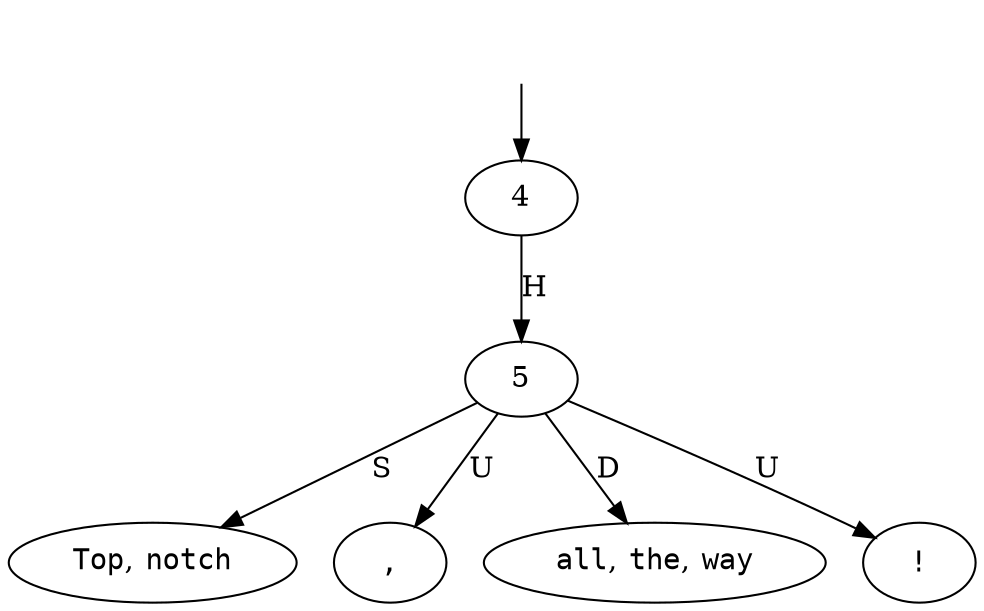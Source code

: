 digraph "339176-0007" {
  top [ style=invis ];
  top -> 4;
  0 [ shape=oval, label=<<table align="center" border="0" cellspacing="0"><tr><td colspan="2"><font face="Courier">Top</font>,&nbsp;<font face="Courier">notch</font></td></tr></table>> ];
  1 [ shape=oval, label=<<table align="center" border="0" cellspacing="0"><tr><td colspan="2"><font face="Courier">,</font></td></tr></table>> ];
  2 [ shape=oval, label=<<table align="center" border="0" cellspacing="0"><tr><td colspan="2"><font face="Courier">all</font>,&nbsp;<font face="Courier">the</font>,&nbsp;<font face="Courier">way</font></td></tr></table>> ];
  3 [ shape=oval, label=<<table align="center" border="0" cellspacing="0"><tr><td colspan="2"><font face="Courier">!</font></td></tr></table>> ];
  4 -> 5 [ label="H" ];
  5 -> 3 [ label="U" ];
  5 -> 1 [ label="U" ];
  5 -> 0 [ label="S" ];
  5 -> 2 [ label="D" ];
}

